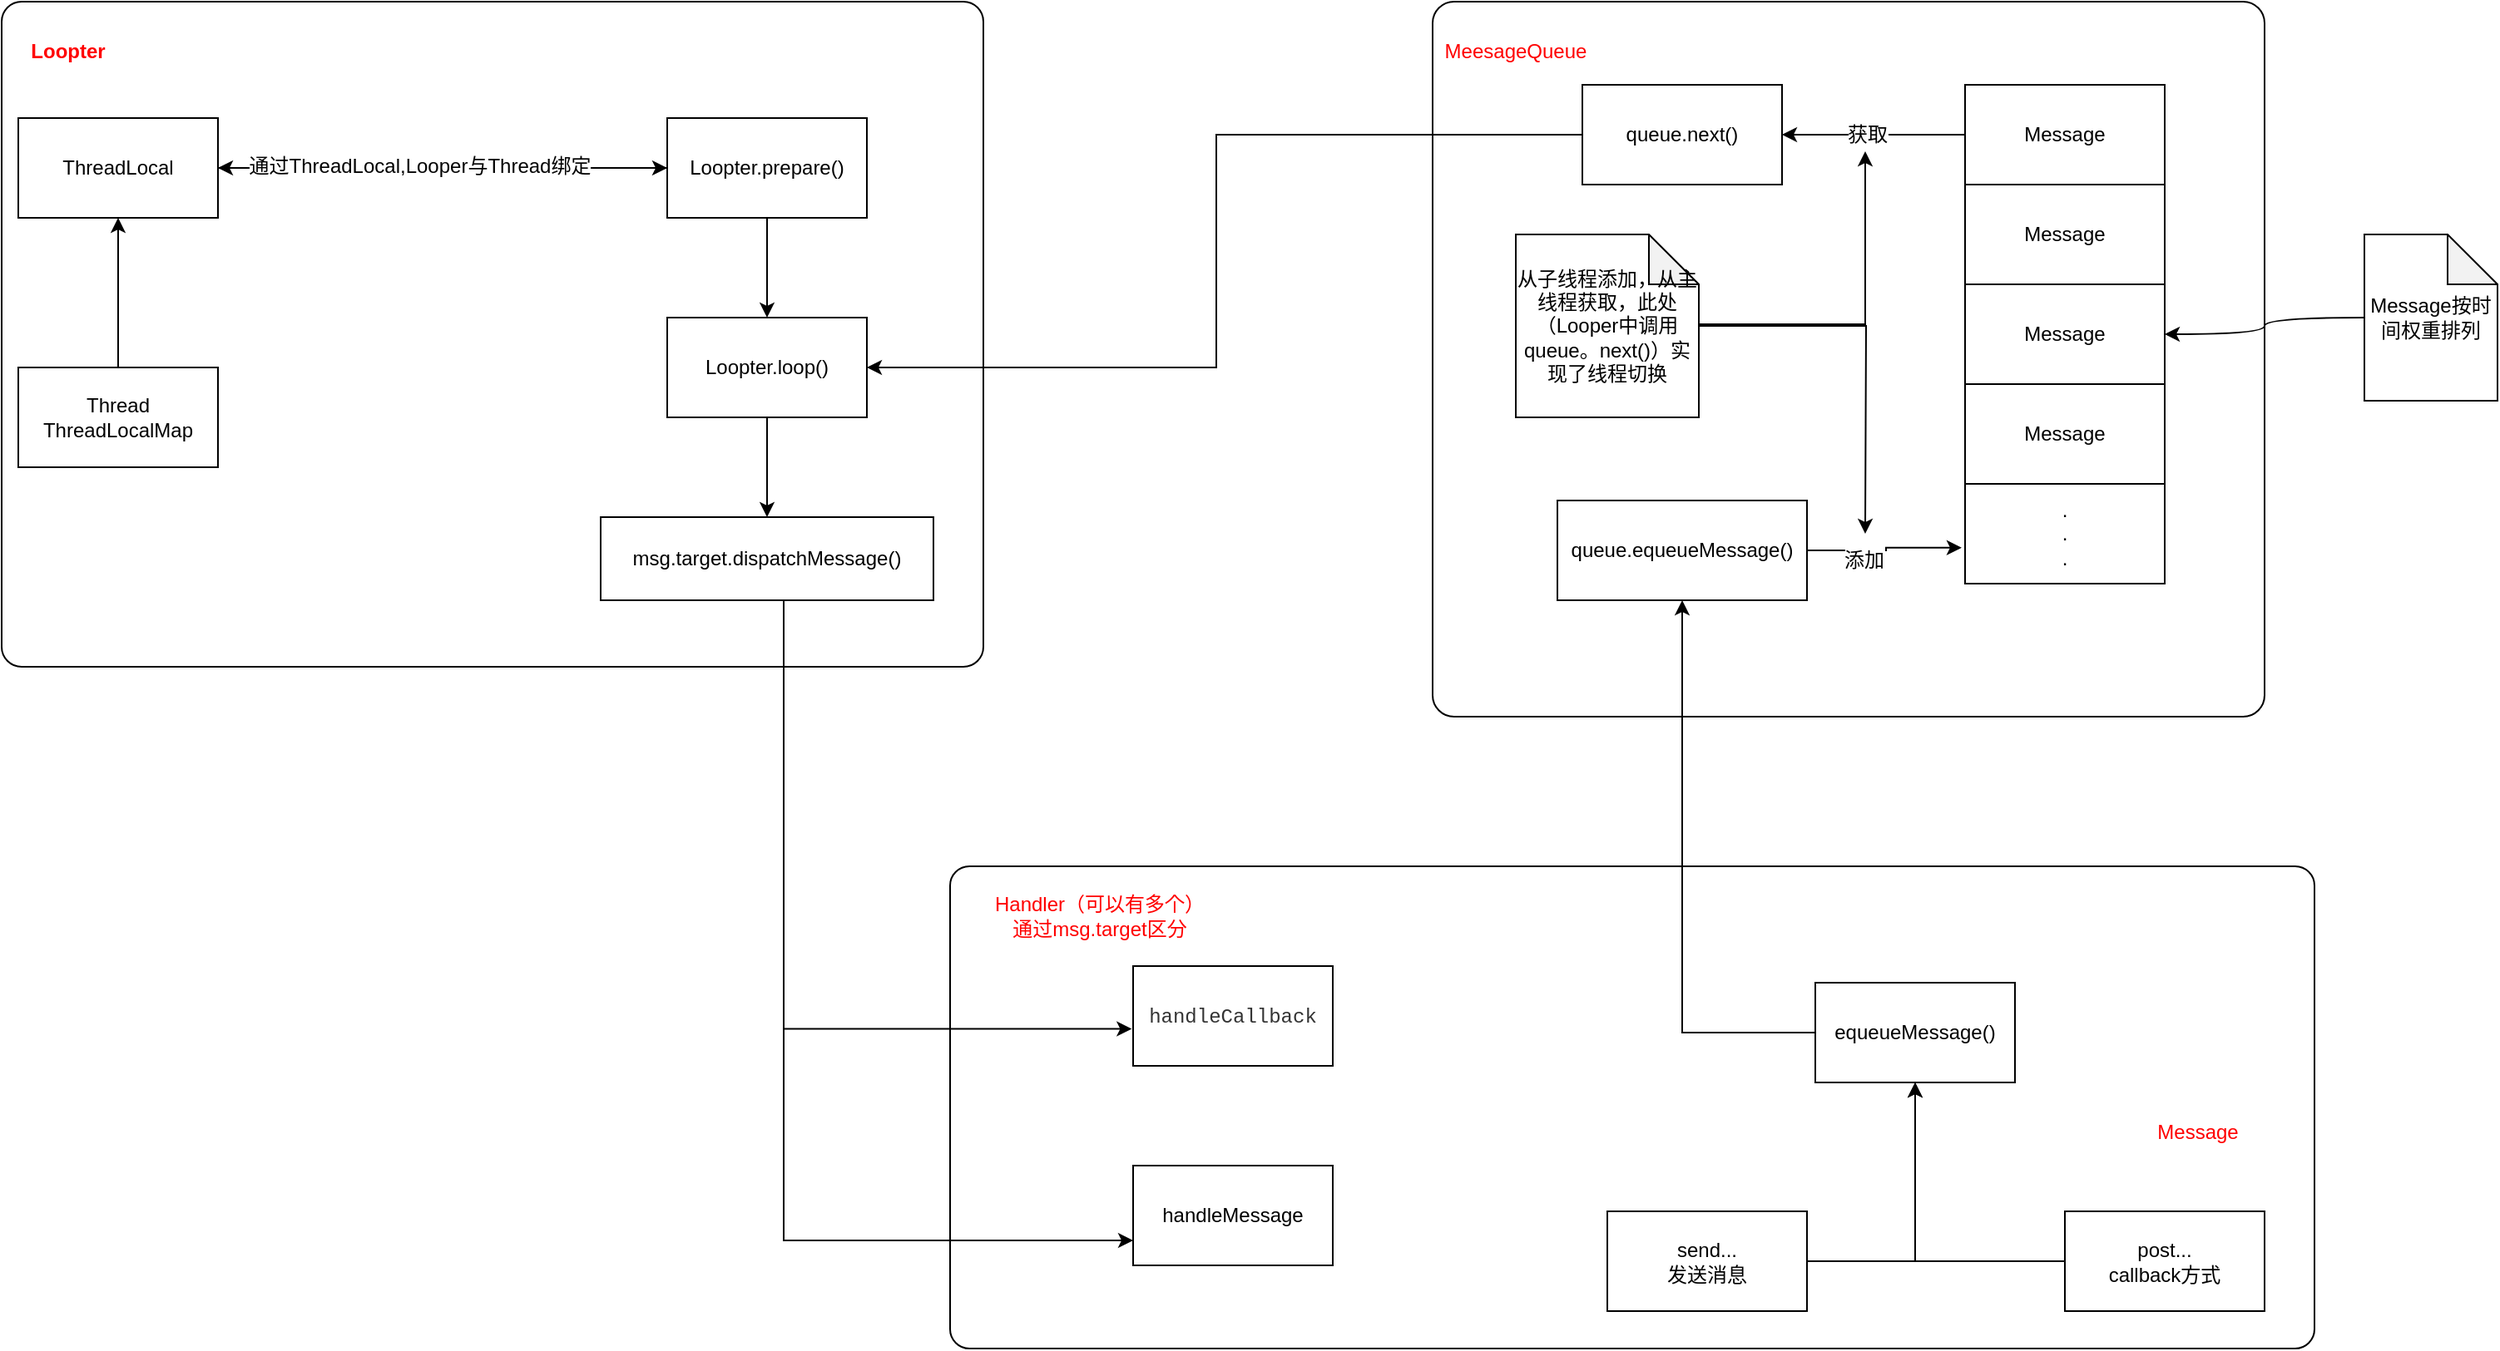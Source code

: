 <mxfile version="12.7.1" type="github">
  <diagram id="ZsdF4j555RQPEb48adz9" name="第 1 页">
    <mxGraphModel dx="1148" dy="591" grid="1" gridSize="10" guides="1" tooltips="1" connect="1" arrows="1" fold="1" page="1" pageScale="1" pageWidth="850" pageHeight="1100" math="0" shadow="0">
      <root>
        <mxCell id="0" />
        <mxCell id="1" parent="0" />
        <mxCell id="H1mbYX-mB0NE7YrPKeDn-1" value="Message" style="rounded=0;whiteSpace=wrap;html=1;" vertex="1" parent="1">
          <mxGeometry x="1190" y="90" width="120" height="60" as="geometry" />
        </mxCell>
        <mxCell id="H1mbYX-mB0NE7YrPKeDn-2" value="" style="rounded=1;whiteSpace=wrap;html=1;arcSize=3;" vertex="1" parent="1">
          <mxGeometry x="900" y="40" width="500" height="430" as="geometry" />
        </mxCell>
        <mxCell id="H1mbYX-mB0NE7YrPKeDn-3" style="edgeStyle=orthogonalEdgeStyle;rounded=0;orthogonalLoop=1;jettySize=auto;html=1;entryX=1;entryY=0.5;entryDx=0;entryDy=0;" edge="1" parent="1" source="H1mbYX-mB0NE7YrPKeDn-5" target="H1mbYX-mB0NE7YrPKeDn-10">
          <mxGeometry relative="1" as="geometry" />
        </mxCell>
        <mxCell id="H1mbYX-mB0NE7YrPKeDn-4" value="获取" style="text;html=1;align=center;verticalAlign=middle;resizable=0;points=[];labelBackgroundColor=#ffffff;" vertex="1" connectable="0" parent="H1mbYX-mB0NE7YrPKeDn-3">
          <mxGeometry x="0.083" relative="1" as="geometry">
            <mxPoint as="offset" />
          </mxGeometry>
        </mxCell>
        <mxCell id="H1mbYX-mB0NE7YrPKeDn-5" value="Message" style="rounded=0;whiteSpace=wrap;html=1;" vertex="1" parent="1">
          <mxGeometry x="1220" y="90" width="120" height="60" as="geometry" />
        </mxCell>
        <mxCell id="H1mbYX-mB0NE7YrPKeDn-6" value="Message" style="rounded=0;whiteSpace=wrap;html=1;" vertex="1" parent="1">
          <mxGeometry x="1220" y="150" width="120" height="60" as="geometry" />
        </mxCell>
        <mxCell id="H1mbYX-mB0NE7YrPKeDn-7" value="Message" style="rounded=0;whiteSpace=wrap;html=1;" vertex="1" parent="1">
          <mxGeometry x="1220" y="210" width="120" height="60" as="geometry" />
        </mxCell>
        <mxCell id="H1mbYX-mB0NE7YrPKeDn-8" value="Message" style="rounded=0;whiteSpace=wrap;html=1;" vertex="1" parent="1">
          <mxGeometry x="1220" y="270" width="120" height="60" as="geometry" />
        </mxCell>
        <mxCell id="H1mbYX-mB0NE7YrPKeDn-9" value=".&lt;br&gt;.&lt;br&gt;." style="rounded=0;whiteSpace=wrap;html=1;" vertex="1" parent="1">
          <mxGeometry x="1220" y="330" width="120" height="60" as="geometry" />
        </mxCell>
        <mxCell id="H1mbYX-mB0NE7YrPKeDn-10" value="queue.next()" style="rounded=0;whiteSpace=wrap;html=1;" vertex="1" parent="1">
          <mxGeometry x="990" y="90" width="120" height="60" as="geometry" />
        </mxCell>
        <mxCell id="H1mbYX-mB0NE7YrPKeDn-11" value="" style="rounded=1;whiteSpace=wrap;html=1;arcSize=3;" vertex="1" parent="1">
          <mxGeometry x="40" y="40" width="590" height="400" as="geometry" />
        </mxCell>
        <mxCell id="H1mbYX-mB0NE7YrPKeDn-12" value="&lt;b&gt;&lt;font color=&quot;#ff0000&quot;&gt;Loopter&lt;/font&gt;&lt;/b&gt;" style="text;html=1;strokeColor=none;fillColor=none;align=center;verticalAlign=middle;whiteSpace=wrap;rounded=0;" vertex="1" parent="1">
          <mxGeometry x="60" y="60" width="40" height="20" as="geometry" />
        </mxCell>
        <mxCell id="H1mbYX-mB0NE7YrPKeDn-13" value="&lt;font color=&quot;#ff0000&quot;&gt;MeesageQueue&lt;/font&gt;" style="text;html=1;strokeColor=none;fillColor=none;align=center;verticalAlign=middle;whiteSpace=wrap;rounded=0;" vertex="1" parent="1">
          <mxGeometry x="930" y="50" width="40" height="40" as="geometry" />
        </mxCell>
        <mxCell id="H1mbYX-mB0NE7YrPKeDn-14" style="edgeStyle=orthogonalEdgeStyle;rounded=0;orthogonalLoop=1;jettySize=auto;html=1;" edge="1" parent="1" source="H1mbYX-mB0NE7YrPKeDn-16" target="H1mbYX-mB0NE7YrPKeDn-18">
          <mxGeometry relative="1" as="geometry" />
        </mxCell>
        <mxCell id="H1mbYX-mB0NE7YrPKeDn-15" value="" style="edgeStyle=orthogonalEdgeStyle;rounded=0;orthogonalLoop=1;jettySize=auto;html=1;" edge="1" parent="1" source="H1mbYX-mB0NE7YrPKeDn-16" target="H1mbYX-mB0NE7YrPKeDn-22">
          <mxGeometry relative="1" as="geometry" />
        </mxCell>
        <mxCell id="H1mbYX-mB0NE7YrPKeDn-16" value="Loopter.prepare()" style="rounded=0;whiteSpace=wrap;html=1;" vertex="1" parent="1">
          <mxGeometry x="440" y="110" width="120" height="60" as="geometry" />
        </mxCell>
        <mxCell id="H1mbYX-mB0NE7YrPKeDn-17" value="" style="edgeStyle=orthogonalEdgeStyle;rounded=0;orthogonalLoop=1;jettySize=auto;html=1;" edge="1" parent="1" source="H1mbYX-mB0NE7YrPKeDn-18" target="H1mbYX-mB0NE7YrPKeDn-37">
          <mxGeometry relative="1" as="geometry" />
        </mxCell>
        <mxCell id="H1mbYX-mB0NE7YrPKeDn-18" value="Loopter.loop()" style="rounded=0;whiteSpace=wrap;html=1;" vertex="1" parent="1">
          <mxGeometry x="440" y="230" width="120" height="60" as="geometry" />
        </mxCell>
        <mxCell id="H1mbYX-mB0NE7YrPKeDn-19" value="" style="rounded=1;whiteSpace=wrap;html=1;arcSize=4;" vertex="1" parent="1">
          <mxGeometry x="610" y="560" width="820" height="290" as="geometry" />
        </mxCell>
        <mxCell id="H1mbYX-mB0NE7YrPKeDn-20" value="" style="edgeStyle=orthogonalEdgeStyle;rounded=0;orthogonalLoop=1;jettySize=auto;html=1;" edge="1" parent="1" source="H1mbYX-mB0NE7YrPKeDn-22" target="H1mbYX-mB0NE7YrPKeDn-16">
          <mxGeometry relative="1" as="geometry" />
        </mxCell>
        <mxCell id="H1mbYX-mB0NE7YrPKeDn-21" value="通过ThreadLocal,Looper与Thread绑定" style="text;html=1;align=center;verticalAlign=middle;resizable=0;points=[];labelBackgroundColor=#ffffff;" vertex="1" connectable="0" parent="H1mbYX-mB0NE7YrPKeDn-20">
          <mxGeometry x="-0.107" y="1" relative="1" as="geometry">
            <mxPoint as="offset" />
          </mxGeometry>
        </mxCell>
        <mxCell id="H1mbYX-mB0NE7YrPKeDn-22" value="ThreadLocal" style="rounded=0;whiteSpace=wrap;html=1;" vertex="1" parent="1">
          <mxGeometry x="50" y="110" width="120" height="60" as="geometry" />
        </mxCell>
        <mxCell id="H1mbYX-mB0NE7YrPKeDn-23" value="" style="edgeStyle=orthogonalEdgeStyle;rounded=0;orthogonalLoop=1;jettySize=auto;html=1;" edge="1" parent="1" source="H1mbYX-mB0NE7YrPKeDn-24" target="H1mbYX-mB0NE7YrPKeDn-22">
          <mxGeometry relative="1" as="geometry" />
        </mxCell>
        <mxCell id="H1mbYX-mB0NE7YrPKeDn-24" value="Thread&lt;br&gt;ThreadLocalMap" style="rounded=0;whiteSpace=wrap;html=1;" vertex="1" parent="1">
          <mxGeometry x="50" y="260" width="120" height="60" as="geometry" />
        </mxCell>
        <mxCell id="H1mbYX-mB0NE7YrPKeDn-25" value="" style="edgeStyle=orthogonalEdgeStyle;rounded=0;orthogonalLoop=1;jettySize=auto;html=1;entryX=1;entryY=0.5;entryDx=0;entryDy=0;" edge="1" parent="1" source="H1mbYX-mB0NE7YrPKeDn-10" target="H1mbYX-mB0NE7YrPKeDn-18">
          <mxGeometry relative="1" as="geometry">
            <mxPoint x="870" y="120" as="targetPoint" />
            <Array as="points">
              <mxPoint x="770" y="120" />
              <mxPoint x="770" y="260" />
            </Array>
          </mxGeometry>
        </mxCell>
        <mxCell id="H1mbYX-mB0NE7YrPKeDn-26" style="edgeStyle=orthogonalEdgeStyle;rounded=0;orthogonalLoop=1;jettySize=auto;html=1;" edge="1" parent="1" source="H1mbYX-mB0NE7YrPKeDn-27" target="H1mbYX-mB0NE7YrPKeDn-31">
          <mxGeometry relative="1" as="geometry" />
        </mxCell>
        <mxCell id="H1mbYX-mB0NE7YrPKeDn-27" value="send...&lt;br&gt;发送消息" style="rounded=0;whiteSpace=wrap;html=1;" vertex="1" parent="1">
          <mxGeometry x="1005" y="767.5" width="120" height="60" as="geometry" />
        </mxCell>
        <mxCell id="H1mbYX-mB0NE7YrPKeDn-28" style="edgeStyle=orthogonalEdgeStyle;rounded=0;orthogonalLoop=1;jettySize=auto;html=1;" edge="1" parent="1" source="H1mbYX-mB0NE7YrPKeDn-29" target="H1mbYX-mB0NE7YrPKeDn-31">
          <mxGeometry relative="1" as="geometry" />
        </mxCell>
        <mxCell id="H1mbYX-mB0NE7YrPKeDn-29" value="post...&lt;br&gt;callback方式" style="rounded=0;whiteSpace=wrap;html=1;" vertex="1" parent="1">
          <mxGeometry x="1280" y="767.5" width="120" height="60" as="geometry" />
        </mxCell>
        <mxCell id="H1mbYX-mB0NE7YrPKeDn-30" style="edgeStyle=orthogonalEdgeStyle;rounded=0;orthogonalLoop=1;jettySize=auto;html=1;" edge="1" parent="1" source="H1mbYX-mB0NE7YrPKeDn-31" target="H1mbYX-mB0NE7YrPKeDn-34">
          <mxGeometry relative="1" as="geometry" />
        </mxCell>
        <mxCell id="H1mbYX-mB0NE7YrPKeDn-31" value="equeueMessage()" style="rounded=0;whiteSpace=wrap;html=1;" vertex="1" parent="1">
          <mxGeometry x="1130" y="630" width="120" height="60" as="geometry" />
        </mxCell>
        <mxCell id="H1mbYX-mB0NE7YrPKeDn-32" style="edgeStyle=orthogonalEdgeStyle;rounded=0;orthogonalLoop=1;jettySize=auto;html=1;entryX=-0.017;entryY=0.64;entryDx=0;entryDy=0;entryPerimeter=0;" edge="1" parent="1" source="H1mbYX-mB0NE7YrPKeDn-34" target="H1mbYX-mB0NE7YrPKeDn-9">
          <mxGeometry relative="1" as="geometry" />
        </mxCell>
        <mxCell id="H1mbYX-mB0NE7YrPKeDn-33" value="添加" style="text;html=1;align=center;verticalAlign=middle;resizable=0;points=[];labelBackgroundColor=#ffffff;" vertex="1" connectable="0" parent="H1mbYX-mB0NE7YrPKeDn-32">
          <mxGeometry x="0.025" y="7" relative="1" as="geometry">
            <mxPoint x="-7" y="7" as="offset" />
          </mxGeometry>
        </mxCell>
        <mxCell id="H1mbYX-mB0NE7YrPKeDn-34" value="queue.equeueMessage()" style="rounded=0;whiteSpace=wrap;html=1;" vertex="1" parent="1">
          <mxGeometry x="975" y="340" width="150" height="60" as="geometry" />
        </mxCell>
        <mxCell id="H1mbYX-mB0NE7YrPKeDn-35" style="edgeStyle=orthogonalEdgeStyle;rounded=0;orthogonalLoop=1;jettySize=auto;html=1;entryX=-0.007;entryY=0.63;entryDx=0;entryDy=0;entryPerimeter=0;" edge="1" parent="1" source="H1mbYX-mB0NE7YrPKeDn-37" target="H1mbYX-mB0NE7YrPKeDn-38">
          <mxGeometry relative="1" as="geometry">
            <Array as="points">
              <mxPoint x="510" y="658" />
            </Array>
          </mxGeometry>
        </mxCell>
        <mxCell id="H1mbYX-mB0NE7YrPKeDn-36" style="edgeStyle=orthogonalEdgeStyle;rounded=0;orthogonalLoop=1;jettySize=auto;html=1;entryX=0;entryY=0.75;entryDx=0;entryDy=0;" edge="1" parent="1" source="H1mbYX-mB0NE7YrPKeDn-37" target="H1mbYX-mB0NE7YrPKeDn-39">
          <mxGeometry relative="1" as="geometry">
            <Array as="points">
              <mxPoint x="510" y="785" />
            </Array>
          </mxGeometry>
        </mxCell>
        <mxCell id="H1mbYX-mB0NE7YrPKeDn-37" value="msg.target.dispatchMessage()" style="rounded=0;whiteSpace=wrap;html=1;" vertex="1" parent="1">
          <mxGeometry x="400" y="350" width="200" height="50" as="geometry" />
        </mxCell>
        <mxCell id="H1mbYX-mB0NE7YrPKeDn-38" value="&lt;font color=&quot;#333333&quot; face=&quot;SFMono-Regular, Consolas, Liberation Mono, Menlo, Courier, monospace, sans-serif&quot;&gt;handleCallback&lt;/font&gt;" style="rounded=0;whiteSpace=wrap;html=1;" vertex="1" parent="1">
          <mxGeometry x="720" y="620" width="120" height="60" as="geometry" />
        </mxCell>
        <mxCell id="H1mbYX-mB0NE7YrPKeDn-39" value="handleMessage" style="rounded=0;whiteSpace=wrap;html=1;" vertex="1" parent="1">
          <mxGeometry x="720" y="740" width="120" height="60" as="geometry" />
        </mxCell>
        <mxCell id="H1mbYX-mB0NE7YrPKeDn-40" value="&lt;font color=&quot;#ff0000&quot;&gt;Handler（可以有多个）&lt;br&gt;通过msg.target区分&lt;br&gt;&lt;/font&gt;" style="text;html=1;strokeColor=none;fillColor=none;align=center;verticalAlign=middle;whiteSpace=wrap;rounded=0;" vertex="1" parent="1">
          <mxGeometry x="630" y="580" width="140" height="20" as="geometry" />
        </mxCell>
        <mxCell id="H1mbYX-mB0NE7YrPKeDn-41" value="&lt;font color=&quot;#ff0000&quot;&gt;Message&lt;/font&gt;" style="text;html=1;strokeColor=none;fillColor=none;align=center;verticalAlign=middle;whiteSpace=wrap;rounded=0;" vertex="1" parent="1">
          <mxGeometry x="1340" y="710" width="40" height="20" as="geometry" />
        </mxCell>
        <mxCell id="H1mbYX-mB0NE7YrPKeDn-42" style="edgeStyle=orthogonalEdgeStyle;rounded=0;orthogonalLoop=1;jettySize=auto;html=1;entryX=1;entryY=0.5;entryDx=0;entryDy=0;curved=1;" edge="1" parent="1" source="H1mbYX-mB0NE7YrPKeDn-43" target="H1mbYX-mB0NE7YrPKeDn-7">
          <mxGeometry relative="1" as="geometry" />
        </mxCell>
        <mxCell id="H1mbYX-mB0NE7YrPKeDn-43" value="Message按时间权重排列" style="shape=note;whiteSpace=wrap;html=1;backgroundOutline=1;darkOpacity=0.05;" vertex="1" parent="1">
          <mxGeometry x="1460" y="180" width="80" height="100" as="geometry" />
        </mxCell>
        <mxCell id="H1mbYX-mB0NE7YrPKeDn-44" style="edgeStyle=orthogonalEdgeStyle;rounded=0;orthogonalLoop=1;jettySize=auto;html=1;" edge="1" parent="1" source="H1mbYX-mB0NE7YrPKeDn-46">
          <mxGeometry relative="1" as="geometry">
            <mxPoint x="1160" y="130" as="targetPoint" />
            <Array as="points">
              <mxPoint x="1160" y="234" />
            </Array>
          </mxGeometry>
        </mxCell>
        <mxCell id="H1mbYX-mB0NE7YrPKeDn-45" style="edgeStyle=orthogonalEdgeStyle;rounded=0;orthogonalLoop=1;jettySize=auto;html=1;" edge="1" parent="1" source="H1mbYX-mB0NE7YrPKeDn-46">
          <mxGeometry relative="1" as="geometry">
            <mxPoint x="1160" y="360" as="targetPoint" />
          </mxGeometry>
        </mxCell>
        <mxCell id="H1mbYX-mB0NE7YrPKeDn-46" value="从子线程添加，从主线程获取，此处（Looper中调用queue。next()）实现了线程切换" style="shape=note;whiteSpace=wrap;html=1;backgroundOutline=1;darkOpacity=0.05;" vertex="1" parent="1">
          <mxGeometry x="950" y="180" width="110" height="110" as="geometry" />
        </mxCell>
      </root>
    </mxGraphModel>
  </diagram>
</mxfile>
